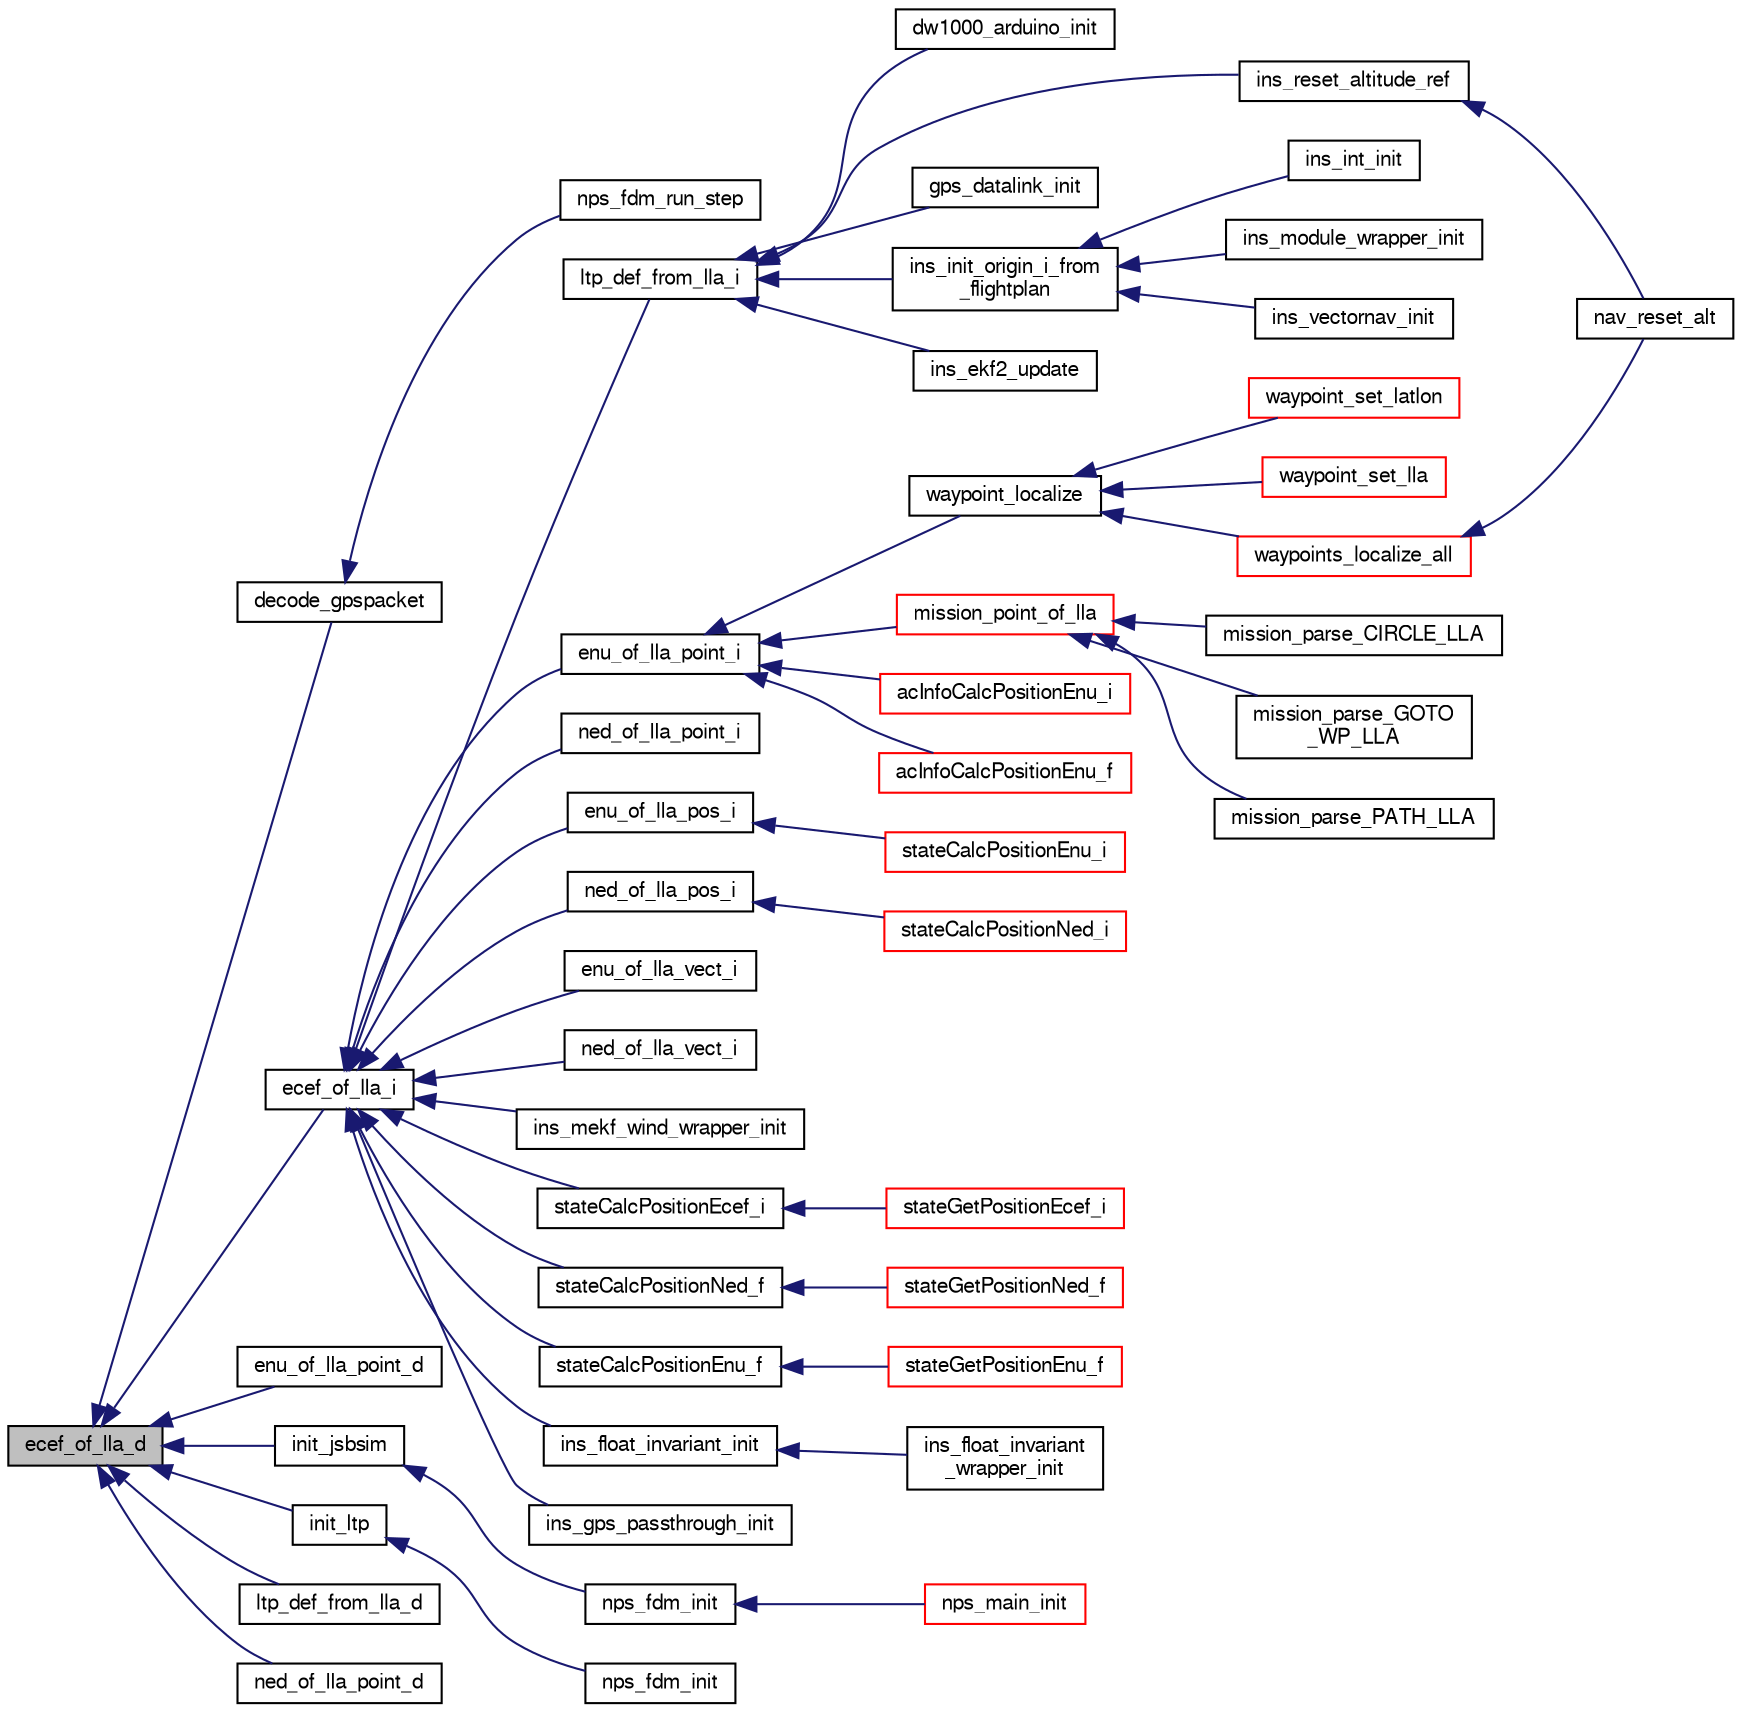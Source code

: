 digraph "ecef_of_lla_d"
{
  edge [fontname="FreeSans",fontsize="10",labelfontname="FreeSans",labelfontsize="10"];
  node [fontname="FreeSans",fontsize="10",shape=record];
  rankdir="LR";
  Node1 [label="ecef_of_lla_d",height=0.2,width=0.4,color="black", fillcolor="grey75", style="filled", fontcolor="black"];
  Node1 -> Node2 [dir="back",color="midnightblue",fontsize="10",style="solid",fontname="FreeSans"];
  Node2 [label="decode_gpspacket",height=0.2,width=0.4,color="black", fillcolor="white", style="filled",URL="$nps__fdm__crrcsim_8c.html#af6bebbe57b1e739c8b1565a483f91597"];
  Node2 -> Node3 [dir="back",color="midnightblue",fontsize="10",style="solid",fontname="FreeSans"];
  Node3 [label="nps_fdm_run_step",height=0.2,width=0.4,color="black", fillcolor="white", style="filled",URL="$nps__fdm__crrcsim_8c.html#a4f72ff1c76415e3e41897d762122c5f8"];
  Node1 -> Node4 [dir="back",color="midnightblue",fontsize="10",style="solid",fontname="FreeSans"];
  Node4 [label="ecef_of_lla_i",height=0.2,width=0.4,color="black", fillcolor="white", style="filled",URL="$group__math__geodetic__int.html#ga386f7bf340618bf1454ca2a3b5086100",tooltip="Convert a LLA to ECEF. "];
  Node4 -> Node5 [dir="back",color="midnightblue",fontsize="10",style="solid",fontname="FreeSans"];
  Node5 [label="ltp_def_from_lla_i",height=0.2,width=0.4,color="black", fillcolor="white", style="filled",URL="$group__math__geodetic__int.html#gaf0b761a4e44c92481ac96b623c34ef70"];
  Node5 -> Node6 [dir="back",color="midnightblue",fontsize="10",style="solid",fontname="FreeSans"];
  Node6 [label="dw1000_arduino_init",height=0.2,width=0.4,color="black", fillcolor="white", style="filled",URL="$dw1000__arduino_8h.html#a1d567be05d71df280c5ed392dc999b1f"];
  Node5 -> Node7 [dir="back",color="midnightblue",fontsize="10",style="solid",fontname="FreeSans"];
  Node7 [label="ins_reset_altitude_ref",height=0.2,width=0.4,color="black", fillcolor="white", style="filled",URL="$ins_8h.html#aa389e650ab7aa5a7f4650afde6358d86",tooltip="INS altitude reference reset. "];
  Node7 -> Node8 [dir="back",color="midnightblue",fontsize="10",style="solid",fontname="FreeSans"];
  Node8 [label="nav_reset_alt",height=0.2,width=0.4,color="black", fillcolor="white", style="filled",URL="$common__nav_8h.html#a3288149314aa748ce8aa507335f50bfd",tooltip="Reset the altitude reference to the current GPS alt. "];
  Node5 -> Node9 [dir="back",color="midnightblue",fontsize="10",style="solid",fontname="FreeSans"];
  Node9 [label="gps_datalink_init",height=0.2,width=0.4,color="black", fillcolor="white", style="filled",URL="$gps__datalink_8h.html#a2454f9173636f105da3b60752f958ec3",tooltip="GPS initialization. "];
  Node5 -> Node10 [dir="back",color="midnightblue",fontsize="10",style="solid",fontname="FreeSans"];
  Node10 [label="ins_init_origin_i_from\l_flightplan",height=0.2,width=0.4,color="black", fillcolor="white", style="filled",URL="$ins_8h.html#ac9ba03cf9d41e4536c73f218d3439e76",tooltip="initialize the local origin (ltp_def in fixed point) from flight plan position "];
  Node10 -> Node11 [dir="back",color="midnightblue",fontsize="10",style="solid",fontname="FreeSans"];
  Node11 [label="ins_int_init",height=0.2,width=0.4,color="black", fillcolor="white", style="filled",URL="$ins__int_8h.html#a6f47e4e65f9697a961c3bef79e9029e4"];
  Node10 -> Node12 [dir="back",color="midnightblue",fontsize="10",style="solid",fontname="FreeSans"];
  Node12 [label="ins_module_wrapper_init",height=0.2,width=0.4,color="black", fillcolor="white", style="filled",URL="$ins__skeleton_8h.html#a36545e3f7b1233bb331ff0952d01a9bc"];
  Node10 -> Node13 [dir="back",color="midnightblue",fontsize="10",style="solid",fontname="FreeSans"];
  Node13 [label="ins_vectornav_init",height=0.2,width=0.4,color="black", fillcolor="white", style="filled",URL="$ins__vectornav_8h.html#abccde82fac73ee723125e1173db630c0",tooltip="Initialize Vectornav struct. "];
  Node5 -> Node14 [dir="back",color="midnightblue",fontsize="10",style="solid",fontname="FreeSans"];
  Node14 [label="ins_ekf2_update",height=0.2,width=0.4,color="black", fillcolor="white", style="filled",URL="$ins__ekf2_8h.html#a21a6903ad1b06c310ac73f7598d4306b"];
  Node4 -> Node15 [dir="back",color="midnightblue",fontsize="10",style="solid",fontname="FreeSans"];
  Node15 [label="enu_of_lla_point_i",height=0.2,width=0.4,color="black", fillcolor="white", style="filled",URL="$group__math__geodetic__int.html#gab462d1e8278e0dd9cbc9ff463cde8f5e",tooltip="Convert a point from LLA to local ENU. "];
  Node15 -> Node16 [dir="back",color="midnightblue",fontsize="10",style="solid",fontname="FreeSans"];
  Node16 [label="waypoint_localize",height=0.2,width=0.4,color="black", fillcolor="white", style="filled",URL="$subsystems_2navigation_2waypoints_8h.html#af184581f432d472b608685122f2d944d",tooltip="update local ENU coordinates from its LLA coordinates "];
  Node16 -> Node17 [dir="back",color="midnightblue",fontsize="10",style="solid",fontname="FreeSans"];
  Node17 [label="waypoint_set_latlon",height=0.2,width=0.4,color="red", fillcolor="white", style="filled",URL="$subsystems_2navigation_2waypoints_8h.html#a8676ceec12bad6ae1a4b8e829775003e",tooltip="set waypoint latitude/longitude without updating altitude "];
  Node16 -> Node18 [dir="back",color="midnightblue",fontsize="10",style="solid",fontname="FreeSans"];
  Node18 [label="waypoint_set_lla",height=0.2,width=0.4,color="red", fillcolor="white", style="filled",URL="$subsystems_2navigation_2waypoints_8h.html#ae5ab24779a6d54a1086c472935b21f47"];
  Node16 -> Node19 [dir="back",color="midnightblue",fontsize="10",style="solid",fontname="FreeSans"];
  Node19 [label="waypoints_localize_all",height=0.2,width=0.4,color="red", fillcolor="white", style="filled",URL="$subsystems_2navigation_2waypoints_8h.html#a2c2d759f6328c40f66c4cc162da266bb",tooltip="update local ENU coordinates of all global waypoints "];
  Node19 -> Node8 [dir="back",color="midnightblue",fontsize="10",style="solid",fontname="FreeSans"];
  Node15 -> Node20 [dir="back",color="midnightblue",fontsize="10",style="solid",fontname="FreeSans"];
  Node20 [label="mission_point_of_lla",height=0.2,width=0.4,color="red", fillcolor="white", style="filled",URL="$mission__rotorcraft__nav_8c.html#a7acc766194f30b5ae4c48a0b2addbb9f",tooltip="Utility function: converts lla (int) to local point (float) "];
  Node20 -> Node21 [dir="back",color="midnightblue",fontsize="10",style="solid",fontname="FreeSans"];
  Node21 [label="mission_parse_CIRCLE_LLA",height=0.2,width=0.4,color="black", fillcolor="white", style="filled",URL="$mission__common_8h.html#aff4d5f1fc008b07a4b312472ff956f8f"];
  Node20 -> Node22 [dir="back",color="midnightblue",fontsize="10",style="solid",fontname="FreeSans"];
  Node22 [label="mission_parse_GOTO\l_WP_LLA",height=0.2,width=0.4,color="black", fillcolor="white", style="filled",URL="$mission__common_8h.html#a0e05b413aea5474b477aac3c43dbec42"];
  Node20 -> Node23 [dir="back",color="midnightblue",fontsize="10",style="solid",fontname="FreeSans"];
  Node23 [label="mission_parse_PATH_LLA",height=0.2,width=0.4,color="black", fillcolor="white", style="filled",URL="$mission__common_8h.html#a21836256087c77243583a2e1de8c648b"];
  Node15 -> Node24 [dir="back",color="midnightblue",fontsize="10",style="solid",fontname="FreeSans"];
  Node24 [label="acInfoCalcPositionEnu_i",height=0.2,width=0.4,color="red", fillcolor="white", style="filled",URL="$group__ac__info.html#gad27d2e9d1854b608ee9d187eb51a368e"];
  Node15 -> Node25 [dir="back",color="midnightblue",fontsize="10",style="solid",fontname="FreeSans"];
  Node25 [label="acInfoCalcPositionEnu_f",height=0.2,width=0.4,color="red", fillcolor="white", style="filled",URL="$group__ac__info.html#ga5f26bc7946ecd4d712ed0baa6cbe8dd1"];
  Node4 -> Node26 [dir="back",color="midnightblue",fontsize="10",style="solid",fontname="FreeSans"];
  Node26 [label="ned_of_lla_point_i",height=0.2,width=0.4,color="black", fillcolor="white", style="filled",URL="$group__math__geodetic__int.html#ga6618f634b774eaf7182dfec83d68f141",tooltip="Convert a point from LLA to local NED. "];
  Node4 -> Node27 [dir="back",color="midnightblue",fontsize="10",style="solid",fontname="FreeSans"];
  Node27 [label="enu_of_lla_pos_i",height=0.2,width=0.4,color="black", fillcolor="white", style="filled",URL="$group__math__geodetic__int.html#gae42bb4930966f1c362524f95bb5d7d6e",tooltip="Convert a point from LLA to local ENU. "];
  Node27 -> Node28 [dir="back",color="midnightblue",fontsize="10",style="solid",fontname="FreeSans"];
  Node28 [label="stateCalcPositionEnu_i",height=0.2,width=0.4,color="red", fillcolor="white", style="filled",URL="$group__state__position.html#gaf61c3a86bc000852a2d27d5727ceaa91"];
  Node4 -> Node29 [dir="back",color="midnightblue",fontsize="10",style="solid",fontname="FreeSans"];
  Node29 [label="ned_of_lla_pos_i",height=0.2,width=0.4,color="black", fillcolor="white", style="filled",URL="$group__math__geodetic__int.html#ga196c47e1d20669076a358d0f4317e093",tooltip="Convert a point from LLA to local NED. "];
  Node29 -> Node30 [dir="back",color="midnightblue",fontsize="10",style="solid",fontname="FreeSans"];
  Node30 [label="stateCalcPositionNed_i",height=0.2,width=0.4,color="red", fillcolor="white", style="filled",URL="$group__state__position.html#gac60dff329c00697fc9fcc459406293c9"];
  Node4 -> Node31 [dir="back",color="midnightblue",fontsize="10",style="solid",fontname="FreeSans"];
  Node31 [label="enu_of_lla_vect_i",height=0.2,width=0.4,color="black", fillcolor="white", style="filled",URL="$group__math__geodetic__int.html#ga5a24d340ac59b50eff6dc23a5102ea96"];
  Node4 -> Node32 [dir="back",color="midnightblue",fontsize="10",style="solid",fontname="FreeSans"];
  Node32 [label="ned_of_lla_vect_i",height=0.2,width=0.4,color="black", fillcolor="white", style="filled",URL="$group__math__geodetic__int.html#ga58243b878d6c96d0bbbae0cc1950da75"];
  Node4 -> Node33 [dir="back",color="midnightblue",fontsize="10",style="solid",fontname="FreeSans"];
  Node33 [label="ins_mekf_wind_wrapper_init",height=0.2,width=0.4,color="black", fillcolor="white", style="filled",URL="$ins__mekf__wind__wrapper_8h.html#a7b3c1fefc89ec1a4ff25484626a02deb",tooltip="Init function. "];
  Node4 -> Node34 [dir="back",color="midnightblue",fontsize="10",style="solid",fontname="FreeSans"];
  Node34 [label="stateCalcPositionEcef_i",height=0.2,width=0.4,color="black", fillcolor="white", style="filled",URL="$group__state__position.html#gab32ef3aae5246e773c9fd2817220dab3"];
  Node34 -> Node35 [dir="back",color="midnightblue",fontsize="10",style="solid",fontname="FreeSans"];
  Node35 [label="stateGetPositionEcef_i",height=0.2,width=0.4,color="red", fillcolor="white", style="filled",URL="$group__state__position.html#ga82afc52cbca54c85318ca480e4c9856f",tooltip="Get position in ECEF coordinates (int). "];
  Node4 -> Node36 [dir="back",color="midnightblue",fontsize="10",style="solid",fontname="FreeSans"];
  Node36 [label="stateCalcPositionNed_f",height=0.2,width=0.4,color="black", fillcolor="white", style="filled",URL="$group__state__position.html#ga480ea806b0ffe839df24d856b7ce0261"];
  Node36 -> Node37 [dir="back",color="midnightblue",fontsize="10",style="solid",fontname="FreeSans"];
  Node37 [label="stateGetPositionNed_f",height=0.2,width=0.4,color="red", fillcolor="white", style="filled",URL="$group__state__position.html#gac1b41866b307723e3ad8ddd566d4f627",tooltip="Get position in local NED coordinates (float). "];
  Node4 -> Node38 [dir="back",color="midnightblue",fontsize="10",style="solid",fontname="FreeSans"];
  Node38 [label="stateCalcPositionEnu_f",height=0.2,width=0.4,color="black", fillcolor="white", style="filled",URL="$group__state__position.html#ga718066acd9581365ca5c2aacb29130fd"];
  Node38 -> Node39 [dir="back",color="midnightblue",fontsize="10",style="solid",fontname="FreeSans"];
  Node39 [label="stateGetPositionEnu_f",height=0.2,width=0.4,color="red", fillcolor="white", style="filled",URL="$group__state__position.html#ga545d479db45e1a9711e59736b6d1309b",tooltip="Get position in local ENU coordinates (float). "];
  Node4 -> Node40 [dir="back",color="midnightblue",fontsize="10",style="solid",fontname="FreeSans"];
  Node40 [label="ins_float_invariant_init",height=0.2,width=0.4,color="black", fillcolor="white", style="filled",URL="$ins__float__invariant_8h.html#a337aa9b464c923af97d19ec0bfdb6f02"];
  Node40 -> Node41 [dir="back",color="midnightblue",fontsize="10",style="solid",fontname="FreeSans"];
  Node41 [label="ins_float_invariant\l_wrapper_init",height=0.2,width=0.4,color="black", fillcolor="white", style="filled",URL="$ins__float__invariant__wrapper_8h.html#abd4f3b0fcceec4de92a1ad9a7653c6f3"];
  Node4 -> Node42 [dir="back",color="midnightblue",fontsize="10",style="solid",fontname="FreeSans"];
  Node42 [label="ins_gps_passthrough_init",height=0.2,width=0.4,color="black", fillcolor="white", style="filled",URL="$ins__gps__passthrough_8h.html#a65b4389487e1468dd9245eacf2ce07b3"];
  Node1 -> Node43 [dir="back",color="midnightblue",fontsize="10",style="solid",fontname="FreeSans"];
  Node43 [label="enu_of_lla_point_d",height=0.2,width=0.4,color="black", fillcolor="white", style="filled",URL="$group__math__geodetic__double.html#ga52626e96324bc7e31131460761a89913"];
  Node1 -> Node44 [dir="back",color="midnightblue",fontsize="10",style="solid",fontname="FreeSans"];
  Node44 [label="init_jsbsim",height=0.2,width=0.4,color="black", fillcolor="white", style="filled",URL="$nps__fdm__jsbsim_8cpp.html#a22e629dc0a3ec62417e2a4e820d85244",tooltip="Initializes JSBSim. "];
  Node44 -> Node45 [dir="back",color="midnightblue",fontsize="10",style="solid",fontname="FreeSans"];
  Node45 [label="nps_fdm_init",height=0.2,width=0.4,color="black", fillcolor="white", style="filled",URL="$nps__fdm__jsbsim_8cpp.html#a17ec5b69b110d046f9db5b67d2b08779",tooltip="Initialize actuator dynamics, set unused fields in fdm. "];
  Node45 -> Node46 [dir="back",color="midnightblue",fontsize="10",style="solid",fontname="FreeSans"];
  Node46 [label="nps_main_init",height=0.2,width=0.4,color="red", fillcolor="white", style="filled",URL="$nps__main__common_8c.html#a92aad3720fb482042b695d66e633699a"];
  Node1 -> Node47 [dir="back",color="midnightblue",fontsize="10",style="solid",fontname="FreeSans"];
  Node47 [label="init_ltp",height=0.2,width=0.4,color="black", fillcolor="white", style="filled",URL="$nps__fdm__crrcsim_8c.html#a3836be75ba868b34cd08503e2f242ab5"];
  Node47 -> Node48 [dir="back",color="midnightblue",fontsize="10",style="solid",fontname="FreeSans"];
  Node48 [label="nps_fdm_init",height=0.2,width=0.4,color="black", fillcolor="white", style="filled",URL="$nps__fdm__crrcsim_8c.html#a17ec5b69b110d046f9db5b67d2b08779"];
  Node1 -> Node49 [dir="back",color="midnightblue",fontsize="10",style="solid",fontname="FreeSans"];
  Node49 [label="ltp_def_from_lla_d",height=0.2,width=0.4,color="black", fillcolor="white", style="filled",URL="$group__math__geodetic__double.html#gaae83ce0e163149ccc9b0480a19704c88"];
  Node1 -> Node50 [dir="back",color="midnightblue",fontsize="10",style="solid",fontname="FreeSans"];
  Node50 [label="ned_of_lla_point_d",height=0.2,width=0.4,color="black", fillcolor="white", style="filled",URL="$group__math__geodetic__double.html#ga20aa3ec098c747d5e83f6ef81de107a6"];
}
